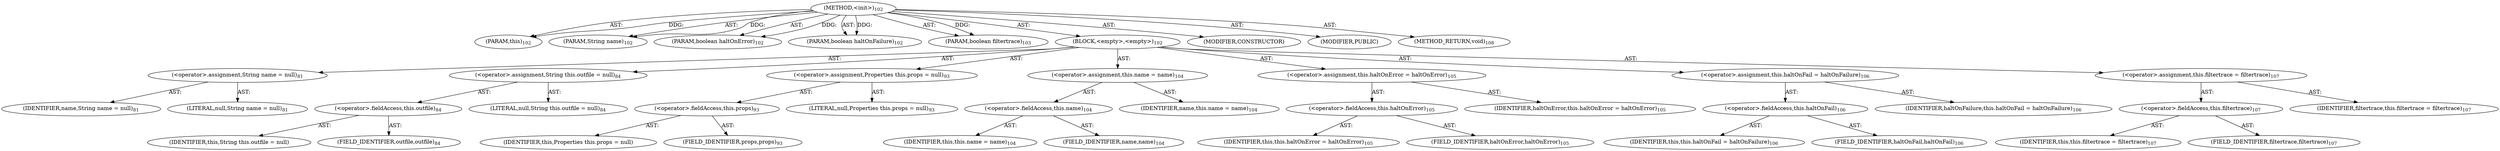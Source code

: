 digraph "&lt;init&gt;" {  
"111669149698" [label = <(METHOD,&lt;init&gt;)<SUB>102</SUB>> ]
"115964116996" [label = <(PARAM,this)<SUB>102</SUB>> ]
"115964116999" [label = <(PARAM,String name)<SUB>102</SUB>> ]
"115964117000" [label = <(PARAM,boolean haltOnError)<SUB>102</SUB>> ]
"115964117001" [label = <(PARAM,boolean haltOnFailure)<SUB>102</SUB>> ]
"115964117002" [label = <(PARAM,boolean filtertrace)<SUB>103</SUB>> ]
"25769803778" [label = <(BLOCK,&lt;empty&gt;,&lt;empty&gt;)<SUB>102</SUB>> ]
"30064771085" [label = <(&lt;operator&gt;.assignment,String name = null)<SUB>81</SUB>> ]
"68719476753" [label = <(IDENTIFIER,name,String name = null)<SUB>81</SUB>> ]
"90194313222" [label = <(LITERAL,null,String name = null)<SUB>81</SUB>> ]
"30064771086" [label = <(&lt;operator&gt;.assignment,String this.outfile = null)<SUB>84</SUB>> ]
"30064771087" [label = <(&lt;operator&gt;.fieldAccess,this.outfile)<SUB>84</SUB>> ]
"68719476754" [label = <(IDENTIFIER,this,String this.outfile = null)> ]
"55834574854" [label = <(FIELD_IDENTIFIER,outfile,outfile)<SUB>84</SUB>> ]
"90194313223" [label = <(LITERAL,null,String this.outfile = null)<SUB>84</SUB>> ]
"30064771088" [label = <(&lt;operator&gt;.assignment,Properties this.props = null)<SUB>93</SUB>> ]
"30064771089" [label = <(&lt;operator&gt;.fieldAccess,this.props)<SUB>93</SUB>> ]
"68719476755" [label = <(IDENTIFIER,this,Properties this.props = null)> ]
"55834574855" [label = <(FIELD_IDENTIFIER,props,props)<SUB>93</SUB>> ]
"90194313224" [label = <(LITERAL,null,Properties this.props = null)<SUB>93</SUB>> ]
"30064771090" [label = <(&lt;operator&gt;.assignment,this.name = name)<SUB>104</SUB>> ]
"30064771091" [label = <(&lt;operator&gt;.fieldAccess,this.name)<SUB>104</SUB>> ]
"68719476742" [label = <(IDENTIFIER,this,this.name = name)<SUB>104</SUB>> ]
"55834574856" [label = <(FIELD_IDENTIFIER,name,name)<SUB>104</SUB>> ]
"68719476756" [label = <(IDENTIFIER,name,this.name = name)<SUB>104</SUB>> ]
"30064771092" [label = <(&lt;operator&gt;.assignment,this.haltOnError = haltOnError)<SUB>105</SUB>> ]
"30064771093" [label = <(&lt;operator&gt;.fieldAccess,this.haltOnError)<SUB>105</SUB>> ]
"68719476743" [label = <(IDENTIFIER,this,this.haltOnError = haltOnError)<SUB>105</SUB>> ]
"55834574857" [label = <(FIELD_IDENTIFIER,haltOnError,haltOnError)<SUB>105</SUB>> ]
"68719476757" [label = <(IDENTIFIER,haltOnError,this.haltOnError = haltOnError)<SUB>105</SUB>> ]
"30064771094" [label = <(&lt;operator&gt;.assignment,this.haltOnFail = haltOnFailure)<SUB>106</SUB>> ]
"30064771095" [label = <(&lt;operator&gt;.fieldAccess,this.haltOnFail)<SUB>106</SUB>> ]
"68719476744" [label = <(IDENTIFIER,this,this.haltOnFail = haltOnFailure)<SUB>106</SUB>> ]
"55834574858" [label = <(FIELD_IDENTIFIER,haltOnFail,haltOnFail)<SUB>106</SUB>> ]
"68719476758" [label = <(IDENTIFIER,haltOnFailure,this.haltOnFail = haltOnFailure)<SUB>106</SUB>> ]
"30064771096" [label = <(&lt;operator&gt;.assignment,this.filtertrace = filtertrace)<SUB>107</SUB>> ]
"30064771097" [label = <(&lt;operator&gt;.fieldAccess,this.filtertrace)<SUB>107</SUB>> ]
"68719476745" [label = <(IDENTIFIER,this,this.filtertrace = filtertrace)<SUB>107</SUB>> ]
"55834574859" [label = <(FIELD_IDENTIFIER,filtertrace,filtertrace)<SUB>107</SUB>> ]
"68719476759" [label = <(IDENTIFIER,filtertrace,this.filtertrace = filtertrace)<SUB>107</SUB>> ]
"133143986187" [label = <(MODIFIER,CONSTRUCTOR)> ]
"133143986188" [label = <(MODIFIER,PUBLIC)> ]
"128849018882" [label = <(METHOD_RETURN,void)<SUB>108</SUB>> ]
  "111669149698" -> "115964116996"  [ label = "AST: "] 
  "111669149698" -> "115964116999"  [ label = "AST: "] 
  "111669149698" -> "115964117000"  [ label = "AST: "] 
  "111669149698" -> "115964117001"  [ label = "AST: "] 
  "111669149698" -> "115964117002"  [ label = "AST: "] 
  "111669149698" -> "25769803778"  [ label = "AST: "] 
  "111669149698" -> "133143986187"  [ label = "AST: "] 
  "111669149698" -> "133143986188"  [ label = "AST: "] 
  "111669149698" -> "128849018882"  [ label = "AST: "] 
  "25769803778" -> "30064771085"  [ label = "AST: "] 
  "25769803778" -> "30064771086"  [ label = "AST: "] 
  "25769803778" -> "30064771088"  [ label = "AST: "] 
  "25769803778" -> "30064771090"  [ label = "AST: "] 
  "25769803778" -> "30064771092"  [ label = "AST: "] 
  "25769803778" -> "30064771094"  [ label = "AST: "] 
  "25769803778" -> "30064771096"  [ label = "AST: "] 
  "30064771085" -> "68719476753"  [ label = "AST: "] 
  "30064771085" -> "90194313222"  [ label = "AST: "] 
  "30064771086" -> "30064771087"  [ label = "AST: "] 
  "30064771086" -> "90194313223"  [ label = "AST: "] 
  "30064771087" -> "68719476754"  [ label = "AST: "] 
  "30064771087" -> "55834574854"  [ label = "AST: "] 
  "30064771088" -> "30064771089"  [ label = "AST: "] 
  "30064771088" -> "90194313224"  [ label = "AST: "] 
  "30064771089" -> "68719476755"  [ label = "AST: "] 
  "30064771089" -> "55834574855"  [ label = "AST: "] 
  "30064771090" -> "30064771091"  [ label = "AST: "] 
  "30064771090" -> "68719476756"  [ label = "AST: "] 
  "30064771091" -> "68719476742"  [ label = "AST: "] 
  "30064771091" -> "55834574856"  [ label = "AST: "] 
  "30064771092" -> "30064771093"  [ label = "AST: "] 
  "30064771092" -> "68719476757"  [ label = "AST: "] 
  "30064771093" -> "68719476743"  [ label = "AST: "] 
  "30064771093" -> "55834574857"  [ label = "AST: "] 
  "30064771094" -> "30064771095"  [ label = "AST: "] 
  "30064771094" -> "68719476758"  [ label = "AST: "] 
  "30064771095" -> "68719476744"  [ label = "AST: "] 
  "30064771095" -> "55834574858"  [ label = "AST: "] 
  "30064771096" -> "30064771097"  [ label = "AST: "] 
  "30064771096" -> "68719476759"  [ label = "AST: "] 
  "30064771097" -> "68719476745"  [ label = "AST: "] 
  "30064771097" -> "55834574859"  [ label = "AST: "] 
  "111669149698" -> "115964116996"  [ label = "DDG: "] 
  "111669149698" -> "115964116999"  [ label = "DDG: "] 
  "111669149698" -> "115964117000"  [ label = "DDG: "] 
  "111669149698" -> "115964117001"  [ label = "DDG: "] 
  "111669149698" -> "115964117002"  [ label = "DDG: "] 
}
